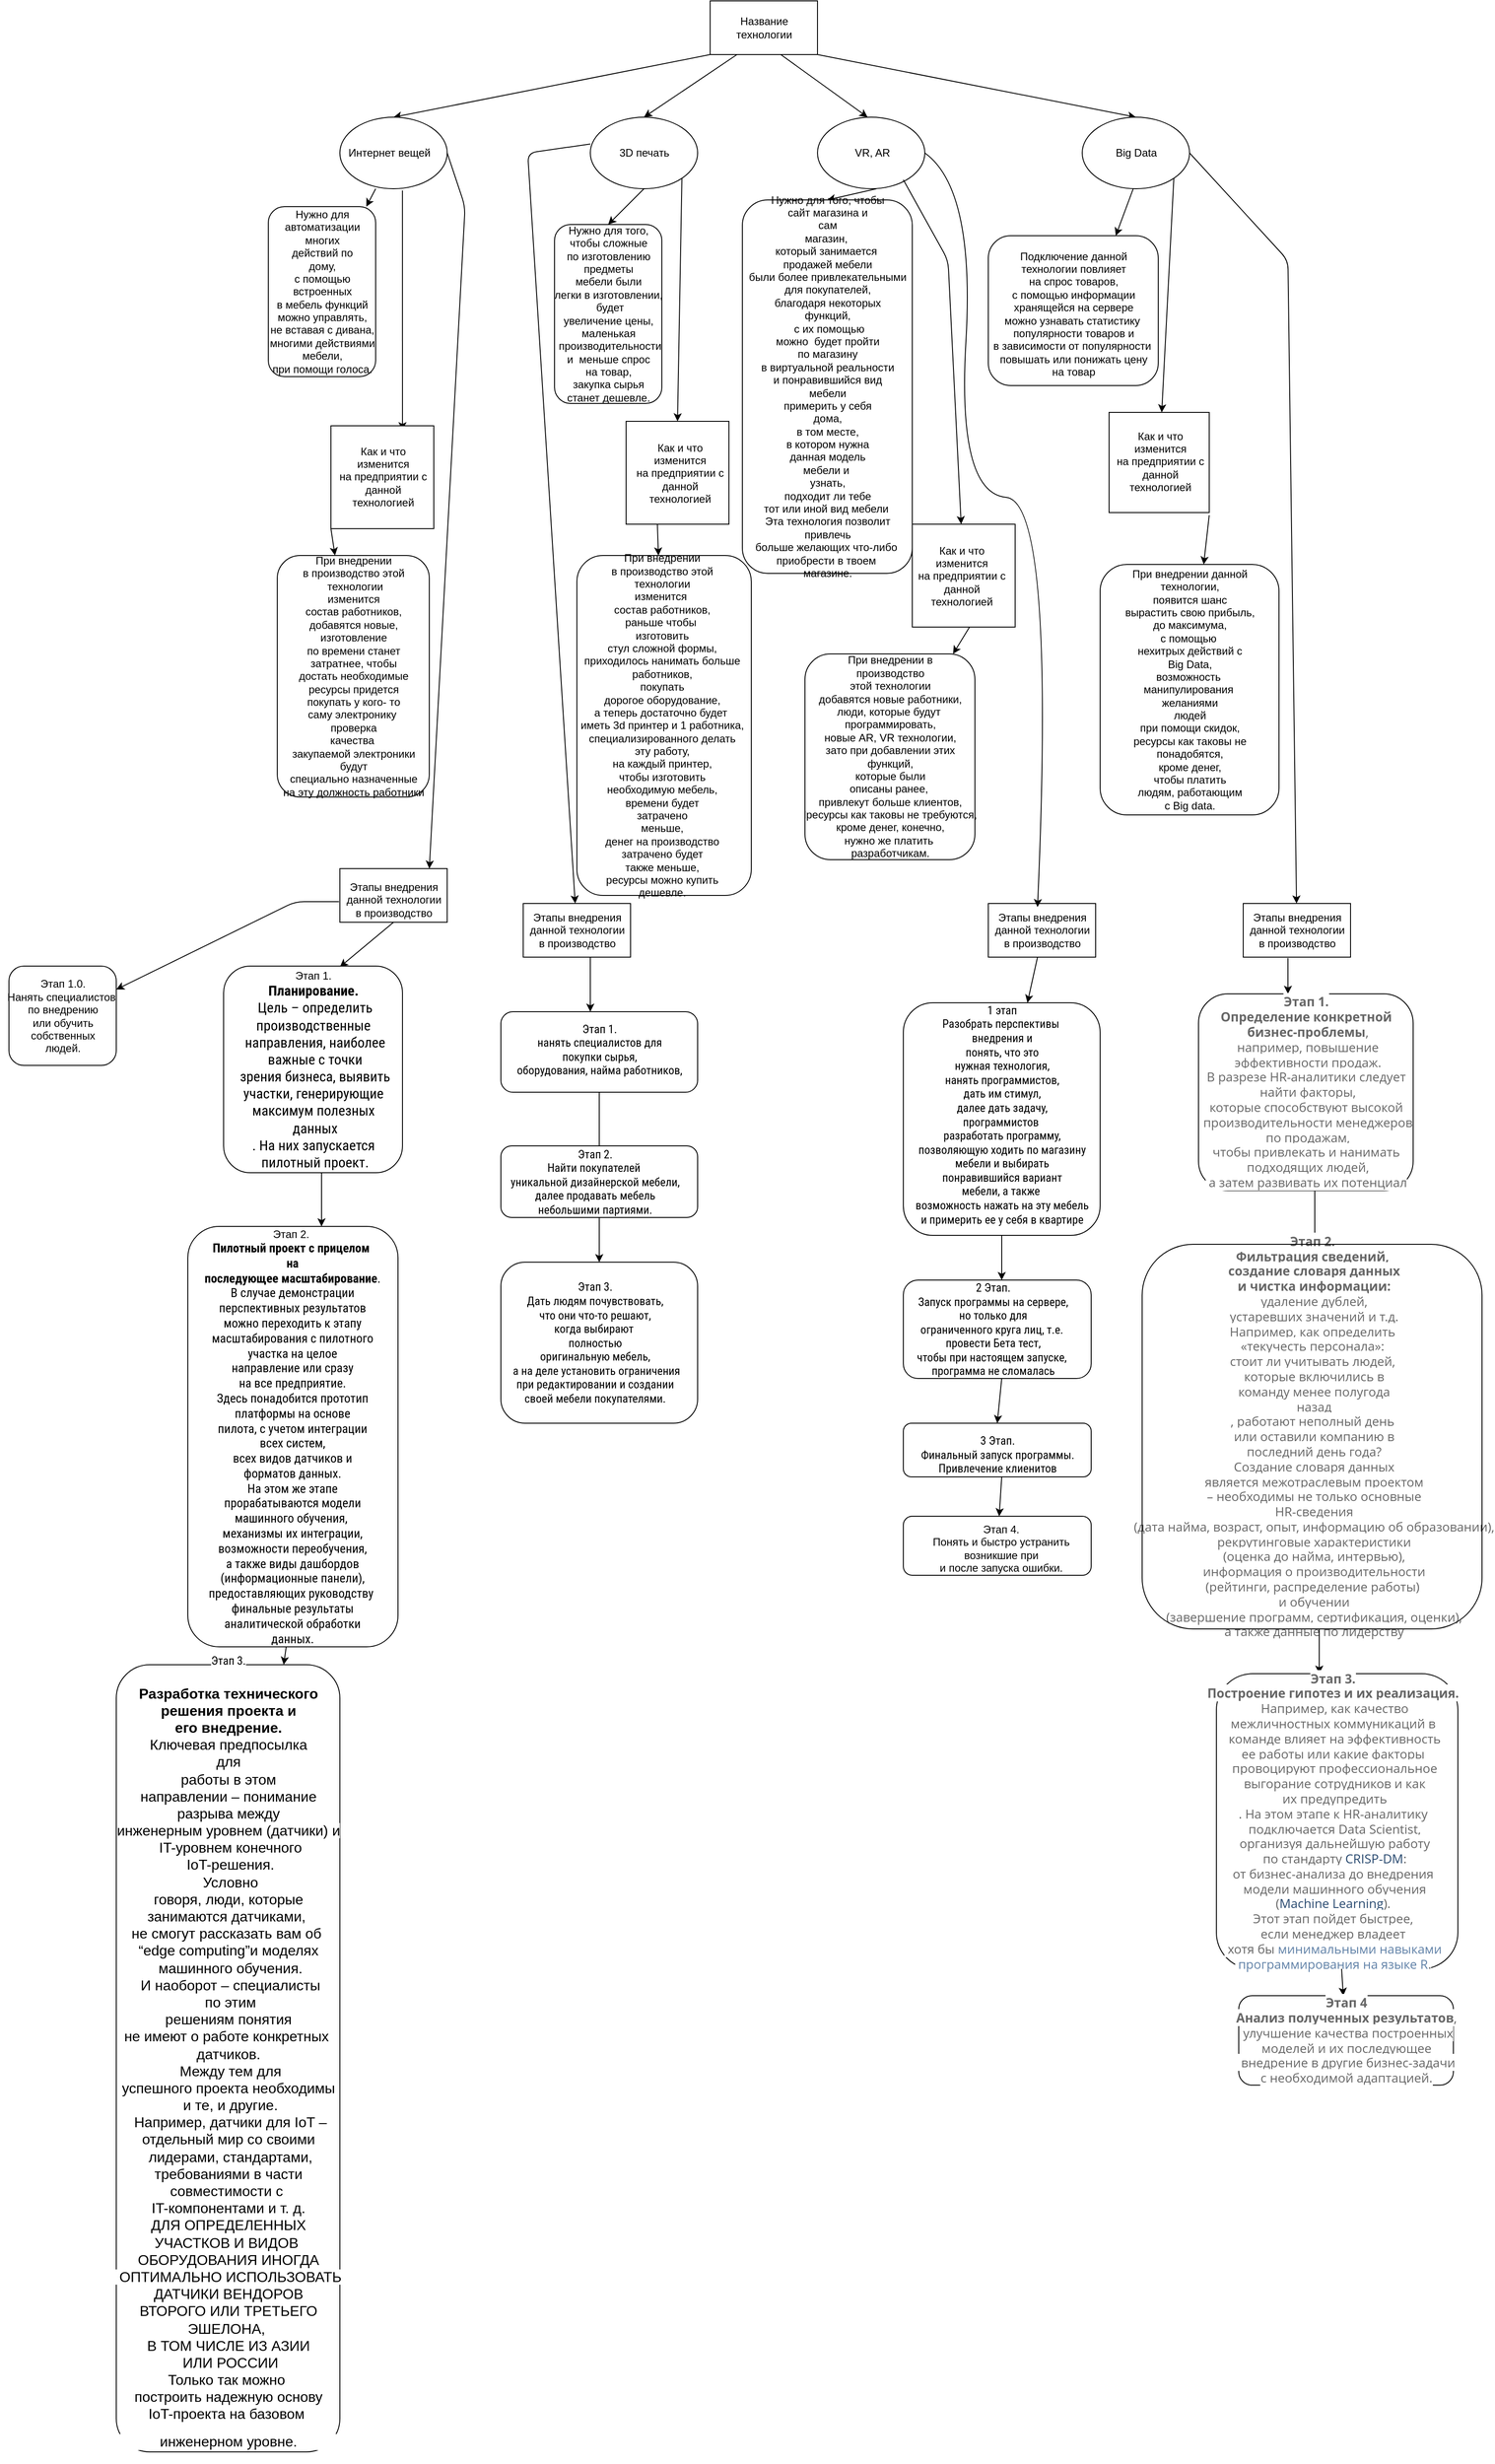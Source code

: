 <mxfile version="13.4.5" type="google" pages="2"><diagram id="c4Oq6E96sQuImfwVJe-h" name="Страница 1"><mxGraphModel dx="1929" dy="738" grid="1" gridSize="10" guides="1" tooltips="1" connect="1" arrows="1" fold="1" page="1" pageScale="1" pageWidth="827" pageHeight="1169" math="0" shadow="0"><root><mxCell id="0"/><mxCell id="1" parent="0"/><mxCell id="JCZ73-8XJE7HNBTn0Uay-18" value="" style="rounded=1;whiteSpace=wrap;html=1;" vertex="1" parent="1"><mxGeometry x="-310" y="1890" width="250" height="880" as="geometry"/></mxCell><mxCell id="PqHC7kbv_l5rll_-W6G8-2" value="" style="rounded=0;whiteSpace=wrap;html=1;" parent="1" vertex="1"><mxGeometry x="354" y="30" width="120" height="60" as="geometry"/></mxCell><mxCell id="PqHC7kbv_l5rll_-W6G8-3" value="" style="endArrow=classic;html=1;exitX=0.25;exitY=1;exitDx=0;exitDy=0;" parent="1" source="PqHC7kbv_l5rll_-W6G8-2" edge="1"><mxGeometry width="50" height="50" relative="1" as="geometry"><mxPoint x="440" y="350" as="sourcePoint"/><mxPoint x="280" y="160" as="targetPoint"/></mxGeometry></mxCell><mxCell id="PqHC7kbv_l5rll_-W6G8-4" value="Название&lt;br&gt;технологии" style="text;html=1;resizable=0;autosize=1;align=center;verticalAlign=middle;points=[];fillColor=none;strokeColor=none;rounded=0;" parent="1" vertex="1"><mxGeometry x="374" y="45" width="80" height="30" as="geometry"/></mxCell><mxCell id="PqHC7kbv_l5rll_-W6G8-5" value="" style="endArrow=classic;html=1;" parent="1" edge="1"><mxGeometry width="50" height="50" relative="1" as="geometry"><mxPoint x="354" y="90" as="sourcePoint"/><mxPoint y="160" as="targetPoint"/></mxGeometry></mxCell><mxCell id="PqHC7kbv_l5rll_-W6G8-7" value="" style="endArrow=classic;html=1;exitX=1;exitY=1;exitDx=0;exitDy=0;" parent="1" source="PqHC7kbv_l5rll_-W6G8-2" edge="1"><mxGeometry width="50" height="50" relative="1" as="geometry"><mxPoint x="570" y="120" as="sourcePoint"/><mxPoint x="830" y="160" as="targetPoint"/></mxGeometry></mxCell><mxCell id="PqHC7kbv_l5rll_-W6G8-8" value="" style="endArrow=classic;html=1;exitX=0.658;exitY=1;exitDx=0;exitDy=0;exitPerimeter=0;" parent="1" source="PqHC7kbv_l5rll_-W6G8-2" edge="1"><mxGeometry width="50" height="50" relative="1" as="geometry"><mxPoint x="480" y="120" as="sourcePoint"/><mxPoint x="530" y="160" as="targetPoint"/></mxGeometry></mxCell><mxCell id="PqHC7kbv_l5rll_-W6G8-9" value="" style="ellipse;whiteSpace=wrap;html=1;" parent="1" vertex="1"><mxGeometry x="-60" y="160" width="120" height="80" as="geometry"/></mxCell><mxCell id="PqHC7kbv_l5rll_-W6G8-10" value="" style="ellipse;whiteSpace=wrap;html=1;" parent="1" vertex="1"><mxGeometry x="220" y="160" width="120" height="80" as="geometry"/></mxCell><mxCell id="PqHC7kbv_l5rll_-W6G8-11" value="" style="ellipse;whiteSpace=wrap;html=1;" parent="1" vertex="1"><mxGeometry x="474" y="160" width="120" height="80" as="geometry"/></mxCell><mxCell id="PqHC7kbv_l5rll_-W6G8-12" value="" style="ellipse;whiteSpace=wrap;html=1;" parent="1" vertex="1"><mxGeometry x="770" y="160" width="120" height="80" as="geometry"/></mxCell><mxCell id="PqHC7kbv_l5rll_-W6G8-14" value="Интернет вещей" style="text;html=1;resizable=0;autosize=1;align=center;verticalAlign=middle;points=[];fillColor=none;strokeColor=none;rounded=0;" parent="1" vertex="1"><mxGeometry x="-60" y="190" width="110" height="20" as="geometry"/></mxCell><mxCell id="PqHC7kbv_l5rll_-W6G8-15" value="3D печать" style="text;html=1;resizable=0;autosize=1;align=center;verticalAlign=middle;points=[];fillColor=none;strokeColor=none;rounded=0;" parent="1" vertex="1"><mxGeometry x="245" y="190" width="70" height="20" as="geometry"/></mxCell><mxCell id="PqHC7kbv_l5rll_-W6G8-16" value="Big Data" style="text;html=1;resizable=0;autosize=1;align=center;verticalAlign=middle;points=[];fillColor=none;strokeColor=none;rounded=0;" parent="1" vertex="1"><mxGeometry x="800" y="190" width="60" height="20" as="geometry"/></mxCell><mxCell id="PqHC7kbv_l5rll_-W6G8-17" value="VR, AR" style="text;html=1;resizable=0;autosize=1;align=center;verticalAlign=middle;points=[];fillColor=none;strokeColor=none;rounded=0;" parent="1" vertex="1"><mxGeometry x="510" y="190" width="50" height="20" as="geometry"/></mxCell><mxCell id="PqHC7kbv_l5rll_-W6G8-18" value="" style="endArrow=classic;html=1;entryX=0.75;entryY=0;entryDx=0;entryDy=0;" parent="1" target="PqHC7kbv_l5rll_-W6G8-48" edge="1"><mxGeometry width="50" height="50" relative="1" as="geometry"><mxPoint x="827" y="240" as="sourcePoint"/><mxPoint x="827" y="290" as="targetPoint"/></mxGeometry></mxCell><mxCell id="PqHC7kbv_l5rll_-W6G8-19" value="" style="endArrow=classic;html=1;entryX=0.5;entryY=0;entryDx=0;entryDy=0;" parent="1" target="PqHC7kbv_l5rll_-W6G8-40" edge="1"><mxGeometry width="50" height="50" relative="1" as="geometry"><mxPoint x="540" y="240" as="sourcePoint"/><mxPoint x="540" y="300" as="targetPoint"/></mxGeometry></mxCell><mxCell id="PqHC7kbv_l5rll_-W6G8-20" value="" style="endArrow=classic;html=1;entryX=0.5;entryY=0;entryDx=0;entryDy=0;" parent="1" target="PqHC7kbv_l5rll_-W6G8-30" edge="1"><mxGeometry width="50" height="50" relative="1" as="geometry"><mxPoint x="280" y="240" as="sourcePoint"/><mxPoint x="280" y="300" as="targetPoint"/></mxGeometry></mxCell><mxCell id="PqHC7kbv_l5rll_-W6G8-21" value="" style="endArrow=classic;html=1;" parent="1" target="PqHC7kbv_l5rll_-W6G8-22" edge="1"><mxGeometry width="50" height="50" relative="1" as="geometry"><mxPoint x="-20" y="240" as="sourcePoint"/><mxPoint x="-70" y="290" as="targetPoint"/></mxGeometry></mxCell><mxCell id="PqHC7kbv_l5rll_-W6G8-22" value="" style="rounded=1;whiteSpace=wrap;html=1;" parent="1" vertex="1"><mxGeometry x="-140" y="260" width="120" height="190" as="geometry"/></mxCell><mxCell id="PqHC7kbv_l5rll_-W6G8-23" value="Нужно для&lt;br&gt;автоматизации&lt;br&gt;многих&lt;br&gt;действий по&lt;br&gt;дому,&lt;br&gt;с помощью&lt;br&gt;встроенных&lt;br&gt;в мебель функций&lt;br&gt;можно управлять,&lt;br&gt;не вставая с дивана,&lt;br&gt;многими действиями&lt;br&gt;мебели,&lt;br&gt;при помощи голоса." style="text;html=1;resizable=0;autosize=1;align=center;verticalAlign=middle;points=[];fillColor=none;strokeColor=none;rounded=0;" parent="1" vertex="1"><mxGeometry x="-145" y="260" width="130" height="190" as="geometry"/></mxCell><mxCell id="PqHC7kbv_l5rll_-W6G8-24" value="" style="endArrow=classic;html=1;exitX=0.583;exitY=1.025;exitDx=0;exitDy=0;exitPerimeter=0;" parent="1" source="PqHC7kbv_l5rll_-W6G8-9" edge="1"><mxGeometry width="50" height="50" relative="1" as="geometry"><mxPoint x="70" y="250" as="sourcePoint"/><mxPoint x="10" y="510" as="targetPoint"/></mxGeometry></mxCell><mxCell id="PqHC7kbv_l5rll_-W6G8-25" value="" style="whiteSpace=wrap;html=1;aspect=fixed;" parent="1" vertex="1"><mxGeometry x="-70" y="505" width="115" height="115" as="geometry"/></mxCell><mxCell id="PqHC7kbv_l5rll_-W6G8-26" value="Как и что&lt;br&gt;изменится&lt;br&gt;на предприятии с&lt;br&gt;данной&lt;br&gt;технологией" style="text;html=1;resizable=0;autosize=1;align=center;verticalAlign=middle;points=[];fillColor=none;strokeColor=none;rounded=0;" parent="1" vertex="1"><mxGeometry x="-67.5" y="522" width="110" height="80" as="geometry"/></mxCell><mxCell id="PqHC7kbv_l5rll_-W6G8-27" value="" style="endArrow=classic;html=1;" parent="1" target="PqHC7kbv_l5rll_-W6G8-28" edge="1"><mxGeometry width="50" height="50" relative="1" as="geometry"><mxPoint x="-70" y="620" as="sourcePoint"/><mxPoint x="-120" y="670" as="targetPoint"/></mxGeometry></mxCell><mxCell id="PqHC7kbv_l5rll_-W6G8-28" value="" style="rounded=1;whiteSpace=wrap;html=1;" parent="1" vertex="1"><mxGeometry x="-130" y="650" width="170" height="270" as="geometry"/></mxCell><mxCell id="PqHC7kbv_l5rll_-W6G8-29" value="При внедрении&lt;br&gt;в производство этой&lt;br&gt;&amp;nbsp;технологии&lt;br&gt;изменится&lt;br&gt;состав работников,&lt;br&gt;добавятся новые,&lt;br&gt;изготовление&lt;br&gt;&amp;nbsp;по времени станет&amp;nbsp;&lt;br&gt;затратнее, чтобы&lt;br&gt;достать необходимые&lt;br&gt;ресурсы придется&lt;br&gt;покупать у кого- то&lt;br&gt;саму электронику&amp;nbsp;&lt;br&gt;проверка&lt;br&gt;качества&amp;nbsp;&lt;br&gt;закупаемой электроники&lt;br&gt;будут&lt;br&gt;специально назначенные&lt;br&gt;на эту должность работники" style="text;html=1;resizable=0;autosize=1;align=center;verticalAlign=middle;points=[];fillColor=none;strokeColor=none;rounded=0;" parent="1" vertex="1"><mxGeometry x="-130" y="650" width="170" height="270" as="geometry"/></mxCell><mxCell id="PqHC7kbv_l5rll_-W6G8-30" value="" style="rounded=1;whiteSpace=wrap;html=1;" parent="1" vertex="1"><mxGeometry x="180" y="280" width="120" height="200" as="geometry"/></mxCell><mxCell id="PqHC7kbv_l5rll_-W6G8-33" value="Нужно для того,&lt;br&gt;чтобы сложные&lt;br&gt;по изготовлению&lt;br&gt;предметы&lt;br&gt;мебели были&lt;br&gt;легки в изготовлении,&lt;br&gt;&amp;nbsp;будет &lt;br&gt;увеличение цены,&lt;br&gt;маленькая&lt;br&gt;&amp;nbsp;производительности&lt;br&gt;и&amp;nbsp; меньше спрос&lt;br&gt;на товар,&lt;br&gt;закупка сырья&lt;br&gt;станет дешевле." style="text;html=1;resizable=0;autosize=1;align=center;verticalAlign=middle;points=[];fillColor=none;strokeColor=none;rounded=0;" parent="1" vertex="1"><mxGeometry x="170" y="280" width="140" height="200" as="geometry"/></mxCell><mxCell id="PqHC7kbv_l5rll_-W6G8-34" value="" style="endArrow=classic;html=1;exitX=1;exitY=1;exitDx=0;exitDy=0;entryX=0.5;entryY=0;entryDx=0;entryDy=0;" parent="1" source="PqHC7kbv_l5rll_-W6G8-10" target="PqHC7kbv_l5rll_-W6G8-35" edge="1"><mxGeometry width="50" height="50" relative="1" as="geometry"><mxPoint x="380" y="260" as="sourcePoint"/><mxPoint x="309" y="520" as="targetPoint"/></mxGeometry></mxCell><mxCell id="PqHC7kbv_l5rll_-W6G8-35" value="" style="whiteSpace=wrap;html=1;aspect=fixed;" parent="1" vertex="1"><mxGeometry x="260" y="500" width="115" height="115" as="geometry"/></mxCell><mxCell id="PqHC7kbv_l5rll_-W6G8-36" value="Как и что&lt;br&gt;изменится&lt;br&gt;на предприятии с&lt;br&gt;данной&lt;br&gt;технологией" style="text;html=1;resizable=0;autosize=1;align=center;verticalAlign=middle;points=[];fillColor=none;strokeColor=none;rounded=0;" parent="1" vertex="1"><mxGeometry x="265" y="517.5" width="110" height="80" as="geometry"/></mxCell><mxCell id="PqHC7kbv_l5rll_-W6G8-37" value="" style="endArrow=classic;html=1;" parent="1" target="PqHC7kbv_l5rll_-W6G8-38" edge="1"><mxGeometry width="50" height="50" relative="1" as="geometry"><mxPoint x="295" y="615" as="sourcePoint"/><mxPoint x="270" y="650" as="targetPoint"/></mxGeometry></mxCell><mxCell id="PqHC7kbv_l5rll_-W6G8-38" value="" style="rounded=1;whiteSpace=wrap;html=1;" parent="1" vertex="1"><mxGeometry x="205" y="650" width="195" height="380" as="geometry"/></mxCell><mxCell id="PqHC7kbv_l5rll_-W6G8-39" value="При внедрении&lt;br&gt;в производство этой&lt;br&gt;технологии&lt;br&gt;изменится&amp;nbsp;&lt;br&gt;состав работников,&lt;br&gt;раньше чтобы&amp;nbsp;&lt;br&gt;изготовить&lt;br&gt;стул сложной формы,&lt;br&gt;приходилось нанимать больше&lt;br&gt;работников,&lt;br&gt;покупать&lt;br&gt;дорогое оборудование,&lt;br&gt;а теперь достаточно будет&amp;nbsp;&lt;br&gt;иметь 3d принтер и 1 работника,&lt;br&gt;специализированного делать&lt;br&gt;эту работу,&lt;br&gt;на каждый принтер,&lt;br&gt;чтобы изготовить&lt;br&gt;необходимую мебель,&lt;br&gt;времени будет&lt;br&gt;затрачено&lt;br&gt;меньше,&lt;br&gt;денег на производство&lt;br&gt;затрачено будет&lt;br&gt;также меньше,&lt;br&gt;ресурсы можно купить&lt;br&gt;дешевле." style="text;html=1;resizable=0;autosize=1;align=center;verticalAlign=middle;points=[];fillColor=none;strokeColor=none;rounded=0;" parent="1" vertex="1"><mxGeometry x="200" y="650" width="200" height="380" as="geometry"/></mxCell><mxCell id="PqHC7kbv_l5rll_-W6G8-40" value="" style="rounded=1;whiteSpace=wrap;html=1;" parent="1" vertex="1"><mxGeometry x="390" y="252.5" width="190" height="417.5" as="geometry"/></mxCell><mxCell id="PqHC7kbv_l5rll_-W6G8-41" value="Нужно для того, чтобы&lt;br&gt;сайт магазина и&lt;br&gt;сам&lt;br&gt;магазин,&amp;nbsp;&lt;br&gt;который занимается&amp;nbsp;&lt;br&gt;продажей мебели&lt;br&gt;были более привлекательными&lt;br&gt;для покупателей,&lt;br&gt;благодаря некоторых&lt;br&gt;функций,&lt;br&gt;&amp;nbsp;c их помощью&lt;br&gt;&amp;nbsp;можно&amp;nbsp; будет пройти&amp;nbsp;&lt;br&gt;по магазину&lt;br&gt;в виртуальной реальности&lt;br&gt;и понравившийся вид&lt;br&gt;мебели&lt;br&gt;&amp;nbsp;примерить у себя&amp;nbsp;&lt;br&gt;дома,&lt;br&gt;в том месте,&lt;br&gt;в котором нужна&lt;br&gt;данная модель &lt;br&gt;мебели и&amp;nbsp;&lt;br&gt;узнать,&lt;br&gt;подходит ли тебе&lt;br&gt;тот или иной вид мебели&amp;nbsp;&lt;br&gt;Эта технология позволит&lt;br&gt;привлечь&lt;br&gt;больше желающих что-либо&amp;nbsp;&lt;br&gt;приобрести в твоем&amp;nbsp;&lt;br&gt;магазине." style="text;html=1;resizable=0;autosize=1;align=center;verticalAlign=middle;points=[];fillColor=none;strokeColor=none;rounded=0;" parent="1" vertex="1"><mxGeometry x="390" y="246.25" width="190" height="430" as="geometry"/></mxCell><mxCell id="PqHC7kbv_l5rll_-W6G8-42" value="" style="endArrow=classic;html=1;" parent="1" target="PqHC7kbv_l5rll_-W6G8-43" edge="1"><mxGeometry width="50" height="50" relative="1" as="geometry"><mxPoint x="570" y="230" as="sourcePoint"/><mxPoint x="620" y="630" as="targetPoint"/><Array as="points"><mxPoint x="620" y="320"/></Array></mxGeometry></mxCell><mxCell id="PqHC7kbv_l5rll_-W6G8-43" value="" style="whiteSpace=wrap;html=1;aspect=fixed;" parent="1" vertex="1"><mxGeometry x="580" y="615" width="115" height="115" as="geometry"/></mxCell><mxCell id="PqHC7kbv_l5rll_-W6G8-44" value="Как и что&lt;br&gt;изменится&lt;br&gt;на предприятии с&lt;br&gt;данной&lt;br&gt;технологией" style="text;html=1;resizable=0;autosize=1;align=center;verticalAlign=middle;points=[];fillColor=none;strokeColor=none;rounded=0;" parent="1" vertex="1"><mxGeometry x="580" y="632.5" width="110" height="80" as="geometry"/></mxCell><mxCell id="PqHC7kbv_l5rll_-W6G8-45" value="" style="endArrow=classic;html=1;" parent="1" target="PqHC7kbv_l5rll_-W6G8-46" edge="1"><mxGeometry width="50" height="50" relative="1" as="geometry"><mxPoint x="644" y="730" as="sourcePoint"/><mxPoint x="590" y="790" as="targetPoint"/></mxGeometry></mxCell><mxCell id="PqHC7kbv_l5rll_-W6G8-46" value="" style="rounded=1;whiteSpace=wrap;html=1;" parent="1" vertex="1"><mxGeometry x="460" y="760" width="190" height="230" as="geometry"/></mxCell><mxCell id="PqHC7kbv_l5rll_-W6G8-47" value="При внедрении в&lt;br&gt;производство&lt;br&gt;этой технологии&lt;br&gt;добавятся новые работники,&lt;br&gt;люди, которые будут&amp;nbsp;&lt;br&gt;программировать,&lt;br&gt;новые AR, VR технологии,&lt;br&gt;зато при добавлении этих&lt;br&gt;функций,&lt;br&gt;которые были&lt;br&gt;описаны ранее,&amp;nbsp;&lt;br&gt;привлекут больше клиентов,&lt;br&gt;lресурсы как таковы не требуются,&lt;br&gt;кроме денег, конечно,&lt;br&gt;нужно же платить&amp;nbsp;&lt;br&gt;разработчикам." style="text;html=1;resizable=0;autosize=1;align=center;verticalAlign=middle;points=[];fillColor=none;strokeColor=none;rounded=0;" parent="1" vertex="1"><mxGeometry x="450" y="760" width="210" height="230" as="geometry"/></mxCell><mxCell id="PqHC7kbv_l5rll_-W6G8-48" value="" style="rounded=1;whiteSpace=wrap;html=1;" parent="1" vertex="1"><mxGeometry x="665" y="292.5" width="190" height="167.5" as="geometry"/></mxCell><mxCell id="PqHC7kbv_l5rll_-W6G8-50" value="Подключение данной&lt;br&gt;технологии повлияет&lt;br&gt;на спрос товаров,&lt;br&gt;с помощью информации&lt;br&gt;хранящейся на сервере&lt;br&gt;можно узнавать статистику&amp;nbsp;&lt;br&gt;популярности товаров и&lt;br&gt;в зависимости от популярности&amp;nbsp;&lt;br&gt;повышать или понижать цену&lt;br&gt;на товар" style="text;html=1;resizable=0;autosize=1;align=center;verticalAlign=middle;points=[];fillColor=none;strokeColor=none;rounded=0;" parent="1" vertex="1"><mxGeometry x="660" y="305" width="200" height="150" as="geometry"/></mxCell><mxCell id="PqHC7kbv_l5rll_-W6G8-51" value="" style="endArrow=classic;html=1;exitX=1;exitY=1;exitDx=0;exitDy=0;" parent="1" source="PqHC7kbv_l5rll_-W6G8-12" target="PqHC7kbv_l5rll_-W6G8-52" edge="1"><mxGeometry width="50" height="50" relative="1" as="geometry"><mxPoint x="910" y="245" as="sourcePoint"/><mxPoint x="872" y="530" as="targetPoint"/></mxGeometry></mxCell><mxCell id="PqHC7kbv_l5rll_-W6G8-52" value="" style="whiteSpace=wrap;html=1;aspect=fixed;" parent="1" vertex="1"><mxGeometry x="800" y="490" width="112" height="112" as="geometry"/></mxCell><mxCell id="PqHC7kbv_l5rll_-W6G8-53" value="Как и что&lt;br&gt;изменится&lt;br&gt;на предприятии с&lt;br&gt;данной&lt;br&gt;технологией" style="text;html=1;resizable=0;autosize=1;align=center;verticalAlign=middle;points=[];fillColor=none;strokeColor=none;rounded=0;" parent="1" vertex="1"><mxGeometry x="802" y="505" width="110" height="80" as="geometry"/></mxCell><mxCell id="PqHC7kbv_l5rll_-W6G8-54" value="" style="endArrow=classic;html=1;" parent="1" target="PqHC7kbv_l5rll_-W6G8-55" edge="1"><mxGeometry width="50" height="50" relative="1" as="geometry"><mxPoint x="912" y="605" as="sourcePoint"/><mxPoint x="862" y="655" as="targetPoint"/></mxGeometry></mxCell><mxCell id="PqHC7kbv_l5rll_-W6G8-55" value="" style="rounded=1;whiteSpace=wrap;html=1;" parent="1" vertex="1"><mxGeometry x="790" y="660" width="200" height="280" as="geometry"/></mxCell><mxCell id="PqHC7kbv_l5rll_-W6G8-56" value="При внедрении данной&lt;br&gt;технологии,&lt;br&gt;появится шанс&lt;br&gt;вырастить свою прибыль,&lt;br&gt;до максимума,&lt;br&gt;с помощью&amp;nbsp;&lt;br&gt;нехитрых действий с&lt;br&gt;Big Data,&lt;br&gt;возможность&amp;nbsp;&lt;br&gt;манипулирования&amp;nbsp;&lt;br&gt;желаниями&lt;br&gt;людей&lt;br&gt;при помощи скидок,&lt;br&gt;ресурсы как таковы не&lt;br&gt;понадобятся,&lt;br&gt;кроме денег,&lt;br&gt;чтобы платить&lt;br&gt;людям, работающим&lt;br&gt;c Big data." style="text;html=1;resizable=0;autosize=1;align=center;verticalAlign=middle;points=[];fillColor=none;strokeColor=none;rounded=0;" parent="1" vertex="1"><mxGeometry x="810" y="665" width="160" height="270" as="geometry"/></mxCell><mxCell id="JCZ73-8XJE7HNBTn0Uay-1" value="" style="endArrow=classic;html=1;exitX=1;exitY=0.5;exitDx=0;exitDy=0;" edge="1" parent="1" source="PqHC7kbv_l5rll_-W6G8-9"><mxGeometry width="50" height="50" relative="1" as="geometry"><mxPoint x="110" y="255" as="sourcePoint"/><mxPoint x="40" y="1000" as="targetPoint"/><Array as="points"><mxPoint x="80" y="260"/></Array></mxGeometry></mxCell><mxCell id="JCZ73-8XJE7HNBTn0Uay-2" value="" style="endArrow=classic;html=1;" edge="1" parent="1" target="JCZ73-8XJE7HNBTn0Uay-3"><mxGeometry width="50" height="50" relative="1" as="geometry"><mxPoint x="220" y="190" as="sourcePoint"/><mxPoint x="200" y="1069" as="targetPoint"/><Array as="points"><mxPoint x="150" y="200"/></Array></mxGeometry></mxCell><mxCell id="JCZ73-8XJE7HNBTn0Uay-3" value="" style="rounded=0;whiteSpace=wrap;html=1;" vertex="1" parent="1"><mxGeometry x="145" y="1039" width="120" height="60" as="geometry"/></mxCell><mxCell id="JCZ73-8XJE7HNBTn0Uay-4" value="" style="rounded=0;whiteSpace=wrap;html=1;" vertex="1" parent="1"><mxGeometry x="-60" y="1000" width="120" height="60" as="geometry"/></mxCell><mxCell id="JCZ73-8XJE7HNBTn0Uay-5" value="Этапы внедрения&lt;br&gt;данной технологии&lt;br&gt;в производство" style="text;html=1;resizable=0;autosize=1;align=center;verticalAlign=middle;points=[];fillColor=none;strokeColor=none;rounded=0;" vertex="1" parent="1"><mxGeometry x="-60" y="1010" width="120" height="50" as="geometry"/></mxCell><mxCell id="JCZ73-8XJE7HNBTn0Uay-6" value="Этапы внедрения&lt;br&gt;данной технологии&lt;br&gt;в производство" style="text;html=1;resizable=0;autosize=1;align=center;verticalAlign=middle;points=[];fillColor=none;strokeColor=none;rounded=0;" vertex="1" parent="1"><mxGeometry x="145" y="1044" width="120" height="50" as="geometry"/></mxCell><mxCell id="JCZ73-8XJE7HNBTn0Uay-7" value="" style="endArrow=classic;html=1;" edge="1" parent="1"><mxGeometry width="50" height="50" relative="1" as="geometry"><mxPoint y="1060" as="sourcePoint"/><mxPoint x="-60" y="1110" as="targetPoint"/></mxGeometry></mxCell><mxCell id="JCZ73-8XJE7HNBTn0Uay-8" value="" style="endArrow=classic;html=1;" edge="1" parent="1"><mxGeometry width="50" height="50" relative="1" as="geometry"><mxPoint x="220" y="1099" as="sourcePoint"/><mxPoint x="220" y="1160" as="targetPoint"/></mxGeometry></mxCell><mxCell id="JCZ73-8XJE7HNBTn0Uay-9" value="" style="rounded=1;whiteSpace=wrap;html=1;" vertex="1" parent="1"><mxGeometry x="-190" y="1109" width="200" height="231" as="geometry"/></mxCell><mxCell id="JCZ73-8XJE7HNBTn0Uay-12" value="Этап 1.&lt;br&gt;&lt;strong style=&quot;box-sizing: border-box ; font-family: &amp;#34;roboto condensed&amp;#34; , &amp;#34;helvetica&amp;#34; , &amp;#34;arial&amp;#34; , serif ; font-size: 16px ; text-align: left ; background-color: rgb(255 , 255 , 255)&quot;&gt;Планирование.&lt;br&gt;&lt;/strong&gt;&lt;span style=&quot;font-family: &amp;#34;roboto condensed&amp;#34; , &amp;#34;helvetica&amp;#34; , &amp;#34;arial&amp;#34; , serif ; font-size: 16px ; text-align: left ; background-color: rgb(255 , 255 , 255)&quot;&gt;&amp;nbsp;Цель – определить &lt;br&gt;производственные&lt;br&gt;&amp;nbsp;направления, наиболее&lt;br&gt;&amp;nbsp;важные с точки&lt;br&gt;&amp;nbsp;зрения бизнеса, выявить&lt;br&gt;&amp;nbsp;участки, генерирующие&amp;nbsp;&lt;br&gt;максимум полезных&lt;br&gt;&amp;nbsp;данных&lt;br&gt;. На них запускается&lt;br&gt;&amp;nbsp;пилотный проект.&lt;/span&gt;&lt;span style=&quot;font-family: &amp;#34;roboto condensed&amp;#34; , &amp;#34;helvetica&amp;#34; , &amp;#34;arial&amp;#34; , serif ; font-size: 13px ; background-color: rgb(255 , 255 , 255)&quot;&gt;&lt;br&gt;&lt;/span&gt;" style="text;html=1;resizable=0;autosize=1;align=center;verticalAlign=middle;points=[];fillColor=none;strokeColor=none;rounded=0;" vertex="1" parent="1"><mxGeometry x="-195" y="1134.5" width="210" height="180" as="geometry"/></mxCell><mxCell id="JCZ73-8XJE7HNBTn0Uay-13" value="" style="endArrow=classic;html=1;" edge="1" parent="1"><mxGeometry width="50" height="50" relative="1" as="geometry"><mxPoint x="-80.5" y="1340" as="sourcePoint"/><mxPoint x="-80.5" y="1400" as="targetPoint"/></mxGeometry></mxCell><mxCell id="JCZ73-8XJE7HNBTn0Uay-14" value="" style="rounded=1;whiteSpace=wrap;html=1;" vertex="1" parent="1"><mxGeometry x="-230" y="1400" width="235" height="470" as="geometry"/></mxCell><mxCell id="JCZ73-8XJE7HNBTn0Uay-15" value="Этап 2.&lt;br&gt;&lt;strong style=&quot;box-sizing: border-box ; font-family: &amp;#34;roboto condensed&amp;#34; , &amp;#34;helvetica&amp;#34; , &amp;#34;arial&amp;#34; , serif ; font-size: 14px ; text-align: left ; background-color: rgb(255 , 255 , 255)&quot;&gt;Пилотный проект с прицелом&lt;br&gt;&amp;nbsp;на&lt;br&gt;&amp;nbsp;последующее масштабирование&lt;/strong&gt;&lt;span style=&quot;font-family: &amp;#34;roboto condensed&amp;#34; , &amp;#34;helvetica&amp;#34; , &amp;#34;arial&amp;#34; , serif ; font-size: 14px ; text-align: left ; background-color: rgb(255 , 255 , 255)&quot;&gt;.&lt;br&gt;&amp;nbsp;В случае демонстрации&lt;br&gt;&amp;nbsp;перспективных результатов&lt;br&gt;&amp;nbsp;можно переходить к этапу&lt;br&gt;&amp;nbsp;масштабирования с пилотного&lt;br&gt;&amp;nbsp;участка на целое&lt;br&gt;&amp;nbsp;направление или сразу&lt;br&gt;&amp;nbsp;на все предприятие.&lt;br&gt;&amp;nbsp;Здесь понадобится прототип&lt;br&gt;&amp;nbsp;платформы на основе&lt;br&gt;&amp;nbsp;пилота, c учетом интеграции&lt;br&gt;&amp;nbsp;всех систем,&lt;br&gt;&amp;nbsp;всех видов датчиков и&lt;br&gt;&amp;nbsp;форматов данных.&lt;br&gt;&amp;nbsp;На этом же этапе&lt;br&gt;&amp;nbsp;прорабатываются модели &lt;br&gt;машинного обучения,&lt;br&gt;&amp;nbsp;механизмы их интеграции,&lt;br&gt;&amp;nbsp;возможности переобучения,&lt;br&gt;&amp;nbsp;а также виды дашбордов&lt;br&gt;&amp;nbsp;(информационные панели), &lt;br&gt;предоставляющих руководству&lt;br&gt;&amp;nbsp;финальные результаты&lt;br&gt;&amp;nbsp;аналитической обработки&lt;br&gt;&amp;nbsp;данных.&lt;/span&gt;" style="text;html=1;resizable=0;autosize=1;align=center;verticalAlign=middle;points=[];fillColor=none;strokeColor=none;rounded=0;" vertex="1" parent="1"><mxGeometry x="-240" y="1425" width="250" height="420" as="geometry"/></mxCell><mxCell id="JCZ73-8XJE7HNBTn0Uay-16" value="&lt;span style=&quot;font-family: &amp;#34;roboto condensed&amp;#34; , &amp;#34;helvetica&amp;#34; , &amp;#34;arial&amp;#34; , serif ; font-size: 13px ; background-color: rgb(255 , 255 , 255)&quot;&gt;Этап 3.&lt;br&gt;&lt;/span&gt;&lt;b&gt;&lt;span style=&quot;font-size: 12.0pt&quot;&gt;&lt;br&gt;Разработка технического&lt;br&gt;&lt;/span&gt;&lt;/b&gt;&lt;b&gt;&lt;span style=&quot;font-size: 12.0pt&quot;&gt;решения проекта и&lt;br&gt;&lt;/span&gt;&lt;/b&gt;&lt;b&gt;&lt;span style=&quot;font-size: 12.0pt&quot;&gt;его внедрение.&lt;br&gt;&lt;/span&gt;&lt;/b&gt;&lt;span style=&quot;font-size: 12pt ; background-color: white&quot;&gt;Ключевая предпосылка&lt;br&gt;&lt;/span&gt;&lt;span style=&quot;font-size: 12pt ; background-color: white&quot;&gt;&amp;nbsp;для&amp;nbsp;&lt;br&gt;&lt;/span&gt;&lt;span style=&quot;font-size: 12pt ; background-color: white&quot;&gt;работы в этом&lt;br&gt;&lt;/span&gt;&lt;span style=&quot;font-size: 12pt ; background-color: white&quot;&gt;направлении – понимание&lt;br&gt;&lt;/span&gt;&lt;span style=&quot;font-size: 12pt ; background-color: white&quot;&gt;разрыва между&lt;br&gt;&lt;/span&gt;&lt;span style=&quot;font-size: 12pt ; background-color: white&quot;&gt;инженерным уровнем (датчики) и&lt;br&gt;&lt;/span&gt;&lt;span style=&quot;font-size: 12pt ; background-color: white&quot;&gt;&amp;nbsp;IT-уровнем конечного&lt;br&gt;&lt;/span&gt;&lt;span style=&quot;font-size: 12pt ; background-color: white&quot;&gt;&amp;nbsp;IoT-решения.&lt;br&gt;&lt;/span&gt;&lt;span style=&quot;font-size: 12pt ; background-color: white&quot;&gt;&amp;nbsp;Условно&lt;br&gt;&lt;/span&gt;&lt;span style=&quot;font-size: 12pt ; background-color: white&quot;&gt;говоря, люди, которые&lt;br&gt;&lt;/span&gt;&lt;span style=&quot;font-size: 12pt ; background-color: white&quot;&gt;занимаются датчиками,&amp;nbsp;&lt;br&gt;&lt;/span&gt;&lt;span style=&quot;font-size: 12pt ; background-color: white&quot;&gt;не смогут рассказать вам об&amp;nbsp;&lt;br&gt;&lt;/span&gt;&lt;span style=&quot;font-size: 12pt ; background-color: white&quot;&gt;“edge computing”и моделях&lt;br&gt;&lt;/span&gt;&lt;span style=&quot;font-size: 12pt ; background-color: white&quot;&gt;&amp;nbsp;машинного обучения.&lt;br&gt;&lt;/span&gt;&lt;span style=&quot;font-size: 12pt ; background-color: white&quot;&gt;&amp;nbsp;И наоборот – специалисты&lt;br&gt;&lt;/span&gt;&lt;span style=&quot;font-size: 12pt ; background-color: white&quot;&gt;&amp;nbsp;по этим&lt;br&gt;&lt;/span&gt;&lt;span style=&quot;font-size: 12pt ; background-color: white&quot;&gt;решениям понятия&lt;br&gt;&lt;/span&gt;&lt;span style=&quot;font-size: 12pt ; background-color: white&quot;&gt;не имеют о работе конкретных&amp;nbsp;&lt;br&gt;&lt;/span&gt;&lt;span style=&quot;font-size: 12pt ; background-color: white&quot;&gt;датчиков.&lt;br&gt;&lt;/span&gt;&lt;span style=&quot;font-size: 12pt&quot;&gt;&amp;nbsp;Между тем&amp;nbsp;&lt;/span&gt;&lt;span style=&quot;background-color: white&quot;&gt;&lt;font style=&quot;font-size: 16px&quot;&gt;для&lt;br&gt;&lt;/font&gt;&lt;/span&gt;&lt;span style=&quot;font-size: 12pt ; background-color: white&quot;&gt;успешного проекта необходимы&lt;br&gt;&lt;/span&gt;&lt;span style=&quot;font-size: 12pt ; background-color: white&quot;&gt;&amp;nbsp;и те, и другие.&lt;br&gt;&lt;/span&gt;&lt;span style=&quot;font-size: 12pt ; background-color: white&quot;&gt;&amp;nbsp;Например, датчики для IoT –&lt;br&gt;&lt;/span&gt;&lt;span style=&quot;font-size: 12pt ; background-color: white&quot;&gt;отдельный мир со своими&lt;br&gt;&lt;/span&gt;&lt;span style=&quot;font-size: 12pt ; background-color: white&quot;&gt;&amp;nbsp;лидерами, стандартами,&lt;br&gt;&lt;/span&gt;&lt;span style=&quot;font-size: 12pt ; background-color: white&quot;&gt;&amp;nbsp;требованиями в части&amp;nbsp;&lt;br&gt;&lt;/span&gt;&lt;span style=&quot;font-size: 12pt ; background-color: white&quot;&gt;совместимости с&amp;nbsp;&lt;br&gt;&lt;/span&gt;&lt;span style=&quot;font-size: 12pt ; background-color: white&quot;&gt;IT-компонентами и т. д.&lt;/span&gt;&lt;span style=&quot;font-size: 12pt ; background-color: white&quot;&gt;&lt;br&gt;&lt;/span&gt;&lt;span style=&quot;font-size: 12pt ; text-transform: uppercase ; background-color: white&quot;&gt;ДЛЯ ОПРЕДЕЛЕННЫХ&lt;br&gt;&lt;/span&gt;&lt;span style=&quot;font-size: 12pt ; text-transform: uppercase ; background-color: white&quot;&gt;УЧАСТКОВ И ВИДОВ&amp;nbsp;&lt;br&gt;&lt;/span&gt;&lt;span style=&quot;font-size: 12pt ; text-transform: uppercase ; background-color: white&quot;&gt;ОБОРУДОВАНИЯ ИНОГДА&lt;br&gt;&lt;/span&gt;&lt;span style=&quot;font-size: 12pt ; text-transform: uppercase ; background-color: white&quot;&gt;&amp;nbsp;ОПТИМАЛЬНО ИСПОЛЬЗОВАТЬ&lt;br&gt;&lt;/span&gt;&lt;span style=&quot;font-size: 12pt ; text-transform: uppercase ; background-color: white&quot;&gt;ДАТЧИКИ ВЕНДОРОВ&lt;br&gt;&lt;/span&gt;&lt;span style=&quot;font-size: 12pt ; text-transform: uppercase ; background-color: white&quot;&gt;ВТОРОГО ИЛИ ТРЕТЬЕГО&lt;br&gt;&lt;/span&gt;&lt;span style=&quot;font-size: 12pt ; text-transform: uppercase ; background-color: white&quot;&gt;ЭШЕЛОНА,&amp;nbsp;&lt;br&gt;&lt;/span&gt;&lt;span style=&quot;font-size: 12pt ; text-transform: uppercase ; background-color: white&quot;&gt;В ТОМ ЧИСЛЕ ИЗ АЗИИ&lt;br&gt;&lt;/span&gt;&lt;span style=&quot;font-size: 12pt ; text-transform: uppercase ; background-color: white&quot;&gt;&amp;nbsp;ИЛИ РОССИИ&lt;br&gt;&lt;/span&gt;&lt;span style=&quot;font-size: 12pt ; background-color: white&quot;&gt;Только так можно&amp;nbsp;&lt;br&gt;&lt;/span&gt;&lt;span style=&quot;font-size: 12pt ; background-color: white&quot;&gt;построить надежную основу&lt;br&gt;&lt;/span&gt;&lt;span style=&quot;font-size: 12pt ; background-color: white&quot;&gt;IoT-проекта на базовом&amp;nbsp;&lt;/span&gt;&lt;span style=&quot;font-size: 12pt ; background-color: white&quot;&gt;&lt;br&gt;&lt;/span&gt;&lt;p class=&quot;MsoNormal&quot; style=&quot;margin-bottom: 0cm ; margin-bottom: 0.0pt ; line-height: normal ; background: white&quot;&gt;&lt;span style=&quot;font-size: 12pt&quot;&gt;инженерном уровне.&lt;span style=&quot;text-transform: uppercase&quot;&gt;&lt;/span&gt;&lt;/span&gt;&lt;/p&gt;&lt;span style=&quot;font-family: &amp;#34;roboto condensed&amp;#34; , &amp;#34;helvetica&amp;#34; , &amp;#34;arial&amp;#34; , serif ; font-size: 13px ; background-color: rgb(255 , 255 , 255)&quot;&gt;&lt;br&gt;&lt;/span&gt;" style="text;html=1;resizable=0;autosize=1;align=center;verticalAlign=middle;points=[];fillColor=none;strokeColor=none;rounded=0;" vertex="1" parent="1"><mxGeometry x="-320" y="1970" width="270" height="720" as="geometry"/></mxCell><mxCell id="JCZ73-8XJE7HNBTn0Uay-17" value="" style="endArrow=classic;html=1;" edge="1" parent="1" target="JCZ73-8XJE7HNBTn0Uay-18"><mxGeometry width="50" height="50" relative="1" as="geometry"><mxPoint x="-120" y="1870" as="sourcePoint"/><mxPoint x="-120" y="1920" as="targetPoint"/></mxGeometry></mxCell><mxCell id="JCZ73-8XJE7HNBTn0Uay-20" value="" style="endArrow=classic;html=1;exitX=-0.008;exitY=0.54;exitDx=0;exitDy=0;exitPerimeter=0;" edge="1" parent="1" source="JCZ73-8XJE7HNBTn0Uay-5" target="JCZ73-8XJE7HNBTn0Uay-21"><mxGeometry width="50" height="50" relative="1" as="geometry"><mxPoint x="-80" y="1030" as="sourcePoint"/><mxPoint x="-310" y="1100" as="targetPoint"/><Array as="points"><mxPoint x="-110" y="1037"/></Array></mxGeometry></mxCell><mxCell id="JCZ73-8XJE7HNBTn0Uay-21" value="" style="rounded=1;whiteSpace=wrap;html=1;" vertex="1" parent="1"><mxGeometry x="-430" y="1109" width="120" height="111" as="geometry"/></mxCell><mxCell id="JCZ73-8XJE7HNBTn0Uay-22" value="Этап 1.0.&lt;br&gt;Нанять специалистов&amp;nbsp;&lt;br&gt;по внедрению&lt;br&gt;или обучить&lt;br&gt;собственных&lt;br&gt;людей." style="text;html=1;resizable=0;autosize=1;align=center;verticalAlign=middle;points=[];fillColor=none;strokeColor=none;rounded=0;" vertex="1" parent="1"><mxGeometry x="-440" y="1119.5" width="140" height="90" as="geometry"/></mxCell><mxCell id="JCZ73-8XJE7HNBTn0Uay-23" value="" style="rounded=1;whiteSpace=wrap;html=1;" vertex="1" parent="1"><mxGeometry x="120" y="1160" width="220" height="90" as="geometry"/></mxCell><mxCell id="JCZ73-8XJE7HNBTn0Uay-24" value="&lt;span style=&quot;font-family: &amp;#34;roboto condensed&amp;#34; , &amp;#34;helvetica&amp;#34; , &amp;#34;arial&amp;#34; , serif ; font-size: 13px ; background-color: rgb(255 , 255 , 255)&quot;&gt;Этап 1.&lt;br&gt;нанять специалистов для&lt;br&gt;покупки сырья,&lt;br&gt;оборудования, найма работников,&lt;br&gt;&lt;br&gt;&lt;/span&gt;" style="text;html=1;resizable=0;autosize=1;align=center;verticalAlign=middle;points=[];fillColor=none;strokeColor=none;rounded=0;" vertex="1" parent="1"><mxGeometry x="120" y="1170" width="220" height="80" as="geometry"/></mxCell><mxCell id="JCZ73-8XJE7HNBTn0Uay-25" value="" style="endArrow=classic;html=1;" edge="1" parent="1"><mxGeometry width="50" height="50" relative="1" as="geometry"><mxPoint x="230" y="1250" as="sourcePoint"/><mxPoint x="230" y="1320" as="targetPoint"/></mxGeometry></mxCell><mxCell id="JCZ73-8XJE7HNBTn0Uay-26" value="" style="rounded=1;whiteSpace=wrap;html=1;" vertex="1" parent="1"><mxGeometry x="120" y="1310" width="220" height="80" as="geometry"/></mxCell><mxCell id="JCZ73-8XJE7HNBTn0Uay-27" value="&lt;span style=&quot;font-family: &amp;#34;roboto condensed&amp;#34; , &amp;#34;helvetica&amp;#34; , &amp;#34;arial&amp;#34; , serif ; font-size: 13px ; background-color: rgb(255 , 255 , 255)&quot;&gt;Этап 2.&lt;br&gt;Найти покупателей&amp;nbsp;&lt;br&gt;уникальной дизайнерской мебели,&lt;br&gt;далее продавать мебель&lt;br&gt;небольшими партиями.&lt;br&gt;&lt;/span&gt;" style="text;html=1;resizable=0;autosize=1;align=center;verticalAlign=middle;points=[];fillColor=none;strokeColor=none;rounded=0;" vertex="1" parent="1"><mxGeometry x="110" y="1310" width="230" height="80" as="geometry"/></mxCell><mxCell id="JCZ73-8XJE7HNBTn0Uay-28" value="" style="endArrow=classic;html=1;" edge="1" parent="1" target="JCZ73-8XJE7HNBTn0Uay-29"><mxGeometry width="50" height="50" relative="1" as="geometry"><mxPoint x="230" y="1390" as="sourcePoint"/><mxPoint x="230" y="1450" as="targetPoint"/></mxGeometry></mxCell><mxCell id="JCZ73-8XJE7HNBTn0Uay-29" value="" style="rounded=1;whiteSpace=wrap;html=1;" vertex="1" parent="1"><mxGeometry x="120" y="1440" width="220" height="180" as="geometry"/></mxCell><mxCell id="JCZ73-8XJE7HNBTn0Uay-30" value="&lt;span style=&quot;font-family: &amp;#34;roboto condensed&amp;#34; , &amp;#34;helvetica&amp;#34; , &amp;#34;arial&amp;#34; , serif ; font-size: 13px ; background-color: rgb(255 , 255 , 255)&quot;&gt;Этап 3.&lt;br&gt;Дать людям почувствовать,&lt;br&gt;что они что-то решают,&lt;br&gt;когда выбирают&amp;nbsp;&lt;br&gt;полностью&lt;br&gt;оригинальную мебель,&lt;br&gt;&amp;nbsp;а на деле установить ограничения&lt;br&gt;при редактировании и создании&lt;br&gt;своей мебели покупателями.&lt;br&gt;&lt;/span&gt;" style="text;html=1;resizable=0;autosize=1;align=center;verticalAlign=middle;points=[];fillColor=none;strokeColor=none;rounded=0;" vertex="1" parent="1"><mxGeometry x="110" y="1465" width="230" height="130" as="geometry"/></mxCell><mxCell id="JCZ73-8XJE7HNBTn0Uay-34" value="" style="curved=1;endArrow=classic;html=1;" edge="1" parent="1"><mxGeometry width="50" height="50" relative="1" as="geometry"><mxPoint x="594" y="200" as="sourcePoint"/><mxPoint x="720" y="1043" as="targetPoint"/><Array as="points"><mxPoint x="650" y="240"/><mxPoint x="630" y="580"/><mxPoint x="740" y="590"/></Array></mxGeometry></mxCell><mxCell id="JCZ73-8XJE7HNBTn0Uay-35" value="" style="rounded=0;whiteSpace=wrap;html=1;fillColor=none;gradientColor=none;" vertex="1" parent="1"><mxGeometry x="665" y="1039" width="120" height="60" as="geometry"/></mxCell><mxCell id="JCZ73-8XJE7HNBTn0Uay-36" value="Этапы внедрения&lt;br&gt;данной технологии&lt;br&gt;в производство" style="text;html=1;resizable=0;autosize=1;align=center;verticalAlign=middle;points=[];fillColor=none;strokeColor=none;rounded=0;" vertex="1" parent="1"><mxGeometry x="665" y="1044" width="120" height="50" as="geometry"/></mxCell><mxCell id="JCZ73-8XJE7HNBTn0Uay-37" value="" style="endArrow=classic;html=1;" edge="1" parent="1" target="JCZ73-8XJE7HNBTn0Uay-38"><mxGeometry width="50" height="50" relative="1" as="geometry"><mxPoint x="720" y="1099" as="sourcePoint"/><mxPoint x="720" y="1160" as="targetPoint"/></mxGeometry></mxCell><mxCell id="JCZ73-8XJE7HNBTn0Uay-38" value="" style="rounded=1;whiteSpace=wrap;html=1;" vertex="1" parent="1"><mxGeometry x="570" y="1150" width="220" height="260" as="geometry"/></mxCell><mxCell id="JCZ73-8XJE7HNBTn0Uay-39" value="&lt;span style=&quot;font-family: &amp;#34;roboto condensed&amp;#34; , &amp;#34;helvetica&amp;#34; , &amp;#34;arial&amp;#34; , serif ; font-size: 13px ; background-color: rgb(255 , 255 , 255)&quot;&gt;1 этап&lt;br&gt;Разобрать перспективы&amp;nbsp;&lt;br&gt;внедрения и&lt;br&gt;понять, что это&lt;br&gt;нужная технология,&lt;br&gt;нанять программистов,&lt;br&gt;дать им стимул,&lt;br&gt;далее дать задачу,&lt;br&gt;программистов&amp;nbsp;&lt;br&gt;разработать программу,&lt;br&gt;позволяющую ходить по магазину&lt;br&gt;мебели и выбирать&lt;br&gt;понравившийся вариант&lt;br&gt;мебели, а также&amp;nbsp;&lt;br&gt;возможность нажать на эту мебель&lt;br&gt;и примерить ее у себя в квартире&lt;br&gt;&lt;/span&gt;" style="text;html=1;resizable=0;autosize=1;align=center;verticalAlign=middle;points=[];fillColor=none;strokeColor=none;rounded=0;" vertex="1" parent="1"><mxGeometry x="565" y="1160" width="230" height="230" as="geometry"/></mxCell><mxCell id="JCZ73-8XJE7HNBTn0Uay-40" value="" style="endArrow=classic;html=1;" edge="1" parent="1"><mxGeometry width="50" height="50" relative="1" as="geometry"><mxPoint x="680" y="1410" as="sourcePoint"/><mxPoint x="680" y="1460" as="targetPoint"/></mxGeometry></mxCell><mxCell id="JCZ73-8XJE7HNBTn0Uay-41" value="" style="rounded=1;whiteSpace=wrap;html=1;fillColor=none;gradientColor=none;" vertex="1" parent="1"><mxGeometry x="570" y="1460" width="210" height="110" as="geometry"/></mxCell><mxCell id="JCZ73-8XJE7HNBTn0Uay-42" value="&lt;span style=&quot;font-family: &amp;#34;roboto condensed&amp;#34; , &amp;#34;helvetica&amp;#34; , &amp;#34;arial&amp;#34; , serif ; font-size: 13px ; background-color: rgb(255 , 255 , 255)&quot;&gt;2 Этап.&lt;br&gt;Запуск программы на сервере,&lt;br&gt;но только для&lt;br&gt;ограниченного круга лиц, т.е.&amp;nbsp;&lt;br&gt;провести Бета тест,&lt;br&gt;чтобы при настоящем запуске,&amp;nbsp;&lt;br&gt;программа не сломалась&lt;br&gt;&lt;/span&gt;" style="text;html=1;resizable=0;autosize=1;align=center;verticalAlign=middle;points=[];fillColor=none;strokeColor=none;rounded=0;" vertex="1" parent="1"><mxGeometry x="565" y="1465" width="210" height="100" as="geometry"/></mxCell><mxCell id="JCZ73-8XJE7HNBTn0Uay-43" value="" style="rounded=1;whiteSpace=wrap;html=1;fillColor=none;gradientColor=none;" vertex="1" parent="1"><mxGeometry x="570" y="1620" width="210" height="60" as="geometry"/></mxCell><mxCell id="JCZ73-8XJE7HNBTn0Uay-44" value="&lt;span style=&quot;font-family: &amp;#34;roboto condensed&amp;#34; , &amp;#34;helvetica&amp;#34; , &amp;#34;arial&amp;#34; , serif ; font-size: 13px ; background-color: rgb(255 , 255 , 255)&quot;&gt;3 Этап.&lt;br&gt;Финальный запуск программы.&lt;br&gt;Привлечение клиенитов&lt;br&gt;&lt;/span&gt;" style="text;html=1;resizable=0;autosize=1;align=center;verticalAlign=middle;points=[];fillColor=none;strokeColor=none;rounded=0;" vertex="1" parent="1"><mxGeometry x="575" y="1630" width="200" height="50" as="geometry"/></mxCell><mxCell id="JCZ73-8XJE7HNBTn0Uay-45" value="" style="endArrow=classic;html=1;entryX=0.5;entryY=0;entryDx=0;entryDy=0;" edge="1" parent="1" target="JCZ73-8XJE7HNBTn0Uay-43"><mxGeometry width="50" height="50" relative="1" as="geometry"><mxPoint x="680" y="1570" as="sourcePoint"/><mxPoint x="630" y="1620" as="targetPoint"/></mxGeometry></mxCell><mxCell id="JCZ73-8XJE7HNBTn0Uay-46" value="" style="endArrow=classic;html=1;exitX=1;exitY=0.5;exitDx=0;exitDy=0;" edge="1" parent="1" source="PqHC7kbv_l5rll_-W6G8-12" target="JCZ73-8XJE7HNBTn0Uay-47"><mxGeometry width="50" height="50" relative="1" as="geometry"><mxPoint x="1050" y="410" as="sourcePoint"/><mxPoint x="1010" y="1071" as="targetPoint"/><Array as="points"><mxPoint x="1000" y="320"/></Array></mxGeometry></mxCell><mxCell id="JCZ73-8XJE7HNBTn0Uay-47" value="" style="rounded=0;whiteSpace=wrap;html=1;" vertex="1" parent="1"><mxGeometry x="950" y="1039" width="120" height="60" as="geometry"/></mxCell><mxCell id="JCZ73-8XJE7HNBTn0Uay-48" value="Этапы внедрения&lt;br&gt;данной технологии&lt;br&gt;в производство" style="text;html=1;resizable=0;autosize=1;align=center;verticalAlign=middle;points=[];fillColor=none;strokeColor=none;rounded=0;" vertex="1" parent="1"><mxGeometry x="950" y="1044" width="120" height="50" as="geometry"/></mxCell><mxCell id="JCZ73-8XJE7HNBTn0Uay-49" value="" style="endArrow=classic;html=1;" edge="1" parent="1"><mxGeometry width="50" height="50" relative="1" as="geometry"><mxPoint x="1000" y="1100" as="sourcePoint"/><mxPoint x="1000" y="1140" as="targetPoint"/></mxGeometry></mxCell><mxCell id="JCZ73-8XJE7HNBTn0Uay-50" value="" style="rounded=1;whiteSpace=wrap;html=1;fillColor=none;gradientColor=none;" vertex="1" parent="1"><mxGeometry x="900" y="1140" width="240" height="220" as="geometry"/></mxCell><mxCell id="JCZ73-8XJE7HNBTn0Uay-51" value="&lt;strong style=&quot;box-sizing: inherit ; color: rgb(102 , 102 , 102) ; font-family: &amp;#34;open sans&amp;#34; , sans-serif ; font-size: 14px ; text-align: justify ; background-color: rgb(255 , 255 , 255)&quot;&gt;Этап 1.&lt;br&gt;Определение конкретной&lt;br&gt;&amp;nbsp;бизнес-проблемы&lt;/strong&gt;&lt;span style=&quot;color: rgb(102 , 102 , 102) ; font-family: &amp;#34;open sans&amp;#34; , sans-serif ; font-size: 14px ; text-align: justify ; background-color: rgb(255 , 255 , 255)&quot;&gt;,&lt;br&gt;&amp;nbsp;например, повышение&lt;br&gt;&amp;nbsp;эффективности продаж. &lt;br&gt;В разрезе HR-аналитики следует&lt;br&gt;&amp;nbsp;найти факторы, &lt;br&gt;которые способствуют высокой&lt;br&gt;&amp;nbsp;производительности менеджеров&lt;br&gt;&amp;nbsp;по продажам, &lt;br&gt;чтобы привлекать и нанимать&lt;br&gt;&amp;nbsp;подходящих людей,&lt;br&gt;&amp;nbsp;а затем развивать их потенциал&lt;/span&gt;" style="text;html=1;resizable=0;autosize=1;align=center;verticalAlign=middle;points=[];fillColor=none;strokeColor=none;rounded=0;" vertex="1" parent="1"><mxGeometry x="900" y="1150" width="240" height="200" as="geometry"/></mxCell><mxCell id="JCZ73-8XJE7HNBTn0Uay-52" value="" style="endArrow=classic;html=1;" edge="1" parent="1"><mxGeometry width="50" height="50" relative="1" as="geometry"><mxPoint x="1030" y="1360" as="sourcePoint"/><mxPoint x="1030" y="1420" as="targetPoint"/></mxGeometry></mxCell><mxCell id="JCZ73-8XJE7HNBTn0Uay-53" value="&lt;strong style=&quot;box-sizing: inherit ; color: rgb(102 , 102 , 102) ; font-family: &amp;#34;open sans&amp;#34; , sans-serif ; font-size: 14px ; text-align: justify ; background-color: rgb(255 , 255 , 255)&quot;&gt;Этап 2.&lt;br&gt;Фильтрация сведений,&lt;br&gt;&amp;nbsp;создание словаря данных&lt;br&gt;&amp;nbsp;и чистка информации:&lt;br&gt;&lt;/strong&gt;&lt;span style=&quot;color: rgb(102 , 102 , 102) ; font-family: &amp;#34;open sans&amp;#34; , sans-serif ; font-size: 14px ; text-align: justify ; background-color: rgb(255 , 255 , 255)&quot;&gt;&amp;nbsp;удаление дублей,&lt;br&gt;&amp;nbsp;устаревших значений и т.д.&lt;br&gt;&amp;nbsp;Например, как определить&amp;nbsp;&lt;br&gt;«текучесть персонала»: &lt;br&gt;стоит ли учитывать людей,&lt;br&gt;&amp;nbsp;которые включились в&lt;br&gt;&amp;nbsp;команду менее полугода&lt;br&gt;&amp;nbsp;назад&lt;br&gt;, работают неполный день&lt;br&gt;&amp;nbsp;или оставили компанию в&lt;br&gt;&amp;nbsp;последний день года?&lt;br&gt;&amp;nbsp;Создание словаря данных&lt;br&gt;&amp;nbsp;является межотраслевым проектом&lt;br&gt;&amp;nbsp;– необходимы не только основные&lt;br&gt;&amp;nbsp;HR-сведения&lt;br&gt;&amp;nbsp;(дата найма, возраст, опыт, информацию об образовании),&lt;br&gt;&amp;nbsp;рекрутинговые характеристики&lt;br&gt;&amp;nbsp;(оценка до найма, интервью),&lt;br&gt;&amp;nbsp;информация о производительности &lt;br&gt;(рейтинги, распределение работы)&lt;br&gt;&amp;nbsp;и обучении&lt;br&gt;&amp;nbsp;(завершение программ, сертификация, оценки),&lt;br&gt;&amp;nbsp;а также данные по лидерству&lt;/span&gt;" style="text;html=1;resizable=0;autosize=1;align=center;verticalAlign=middle;points=[];fillColor=none;strokeColor=none;rounded=0;" vertex="1" parent="1"><mxGeometry x="827" y="1430" width="400" height="410" as="geometry"/></mxCell><mxCell id="JCZ73-8XJE7HNBTn0Uay-54" value="" style="rounded=1;whiteSpace=wrap;html=1;fillColor=none;gradientColor=none;" vertex="1" parent="1"><mxGeometry x="837" y="1420" width="380" height="430" as="geometry"/></mxCell><mxCell id="JCZ73-8XJE7HNBTn0Uay-55" value="" style="endArrow=classic;html=1;" edge="1" parent="1"><mxGeometry width="50" height="50" relative="1" as="geometry"><mxPoint x="1035" y="1850" as="sourcePoint"/><mxPoint x="1035" y="1900" as="targetPoint"/></mxGeometry></mxCell><mxCell id="JCZ73-8XJE7HNBTn0Uay-56" value="" style="rounded=1;whiteSpace=wrap;html=1;fillColor=none;gradientColor=none;" vertex="1" parent="1"><mxGeometry x="920" y="1900" width="270" height="330" as="geometry"/></mxCell><mxCell id="JCZ73-8XJE7HNBTn0Uay-57" value="&lt;strong style=&quot;box-sizing: inherit ; color: rgb(102 , 102 , 102) ; font-family: &amp;#34;open sans&amp;#34; , sans-serif ; font-size: 14px ; text-align: justify ; background-color: rgb(255 , 255 , 255)&quot;&gt;Этап 3.&lt;br&gt;Построение гипотез и их реализация.&lt;br&gt;&lt;/strong&gt;&lt;span style=&quot;color: rgb(102 , 102 , 102) ; font-family: &amp;#34;open sans&amp;#34; , sans-serif ; font-size: 14px ; text-align: justify ; background-color: rgb(255 , 255 , 255)&quot;&gt;&amp;nbsp;Например, как качество &lt;br&gt;межличностных коммуникаций в&lt;br&gt;&amp;nbsp;команде влияет на эффективность &lt;br&gt;ее работы или какие факторы&lt;br&gt;&amp;nbsp;провоцируют профессиональное&lt;br&gt;&amp;nbsp;выгорание сотрудников и как&lt;br&gt;&amp;nbsp;их предупредить&lt;br&gt;. На этом этапе к HR-аналитику&lt;br&gt;&amp;nbsp;подключается Data Scientist,&lt;br&gt;&amp;nbsp;организуя дальнейшую работу&lt;br&gt;&amp;nbsp;по стандарту&amp;nbsp;&lt;/span&gt;&lt;a href=&quot;https://www.bigdataschool.ru/wiki/crisp-dm&quot; target=&quot;_blank&quot; class=&quot;encyclopedia tooltipstered&quot; style=&quot;box-sizing: inherit ; background-color: rgb(255 , 255 , 255) ; color: rgb(41 , 74 , 112) ; text-decoration: inherit ; font-family: &amp;#34;open sans&amp;#34; , sans-serif ; font-size: 14px ; text-align: justify&quot;&gt;CRISP-DM&lt;/a&gt;&lt;span style=&quot;color: rgb(102 , 102 , 102) ; font-family: &amp;#34;open sans&amp;#34; , sans-serif ; font-size: 14px ; text-align: justify ; background-color: rgb(255 , 255 , 255)&quot;&gt;: &lt;br&gt;от бизнес-анализа до внедрения&lt;br&gt;&amp;nbsp;модели машинного обучения &lt;br&gt;(&lt;/span&gt;&lt;a href=&quot;https://www.bigdataschool.ru/wiki/machine-learning&quot; target=&quot;_blank&quot; class=&quot;encyclopedia tooltipstered&quot; style=&quot;box-sizing: inherit ; background-color: rgb(255 , 255 , 255) ; color: rgb(41 , 74 , 112) ; text-decoration: inherit ; font-family: &amp;#34;open sans&amp;#34; , sans-serif ; font-size: 14px ; text-align: justify&quot;&gt;Machine Learning&lt;/a&gt;&lt;span style=&quot;color: rgb(102 , 102 , 102) ; font-family: &amp;#34;open sans&amp;#34; , sans-serif ; font-size: 14px ; text-align: justify ; background-color: rgb(255 , 255 , 255)&quot;&gt;). &lt;br&gt;Этот этап пойдет&amp;nbsp;быстрее, &lt;br&gt;если менеджер владеет&lt;br&gt;&amp;nbsp;хотя бы&amp;nbsp;&lt;/span&gt;&lt;a href=&quot;https://www.bigdataschool.ru/bigdata/%D1%8F%D0%B7%D1%8B%D0%BA-%D0%BF%D1%80%D0%BE%D0%B3%D1%80%D0%B0%D0%BC%D0%BC%D0%B8%D1%80%D0%BE%D0%B2%D0%B0%D0%BD%D0%B8%D1%8F-r-%D0%B4%D0%BB%D1%8F-%D0%BC%D0%B5%D0%BD%D0%B5%D0%B4%D0%B6%D0%B5%D1%80%D0%B0.html&quot; target=&quot;_blank&quot; style=&quot;box-sizing: inherit ; background-color: rgb(255 , 255 , 255) ; color: rgb(96 , 129 , 167) ; text-decoration: inherit ; outline: 0px ; font-family: &amp;#34;open sans&amp;#34; , sans-serif ; font-size: 14px ; text-align: justify&quot;&gt;минимальными навыками&lt;br&gt;&amp;nbsp;программирования на языке R&lt;/a&gt;&lt;span style=&quot;color: rgb(102 , 102 , 102) ; font-family: &amp;#34;open sans&amp;#34; , sans-serif ; font-size: 14px ; text-align: justify ; background-color: rgb(255 , 255 , 255)&quot;&gt;.&lt;/span&gt;" style="text;html=1;resizable=0;autosize=1;align=center;verticalAlign=middle;points=[];fillColor=none;strokeColor=none;rounded=0;" vertex="1" parent="1"><mxGeometry x="910" y="1910" width="280" height="310" as="geometry"/></mxCell><mxCell id="JCZ73-8XJE7HNBTn0Uay-58" value="" style="endArrow=classic;html=1;" edge="1" parent="1" target="JCZ73-8XJE7HNBTn0Uay-59"><mxGeometry width="50" height="50" relative="1" as="geometry"><mxPoint x="1060" y="2230" as="sourcePoint"/><mxPoint x="1060" y="2280" as="targetPoint"/></mxGeometry></mxCell><mxCell id="JCZ73-8XJE7HNBTn0Uay-59" value="" style="rounded=1;whiteSpace=wrap;html=1;" vertex="1" parent="1"><mxGeometry x="945" y="2260" width="240" height="100" as="geometry"/></mxCell><mxCell id="JCZ73-8XJE7HNBTn0Uay-60" value="&lt;strong style=&quot;box-sizing: inherit ; color: rgb(102 , 102 , 102) ; font-family: &amp;#34;open sans&amp;#34; , sans-serif ; font-size: 14px ; text-align: justify ; background-color: rgb(255 , 255 , 255)&quot;&gt;Этап 4&lt;br&gt;Анализ полученных результатов&lt;/strong&gt;&lt;span style=&quot;color: rgb(102 , 102 , 102) ; font-family: &amp;#34;open sans&amp;#34; , sans-serif ; font-size: 14px ; text-align: justify ; background-color: rgb(255 , 255 , 255)&quot;&gt;,&lt;br&gt;&amp;nbsp;улучшение качества построенных &lt;br&gt;моделей и их последующее&lt;br&gt;&amp;nbsp;внедрение в другие бизнес-задачи &lt;br&gt;с необходимой адаптацией.&lt;/span&gt;" style="text;html=1;resizable=0;autosize=1;align=center;verticalAlign=middle;points=[];fillColor=none;strokeColor=none;rounded=0;" vertex="1" parent="1"><mxGeometry x="940" y="2260" width="250" height="100" as="geometry"/></mxCell><mxCell id="JCZ73-8XJE7HNBTn0Uay-61" value="" style="endArrow=classic;html=1;" edge="1" parent="1" target="JCZ73-8XJE7HNBTn0Uay-62"><mxGeometry width="50" height="50" relative="1" as="geometry"><mxPoint x="680" y="1680" as="sourcePoint"/><mxPoint x="680" y="1720" as="targetPoint"/></mxGeometry></mxCell><mxCell id="JCZ73-8XJE7HNBTn0Uay-62" value="" style="rounded=1;whiteSpace=wrap;html=1;" vertex="1" parent="1"><mxGeometry x="570" y="1724" width="210" height="66" as="geometry"/></mxCell><mxCell id="JCZ73-8XJE7HNBTn0Uay-63" value="Этап 4.&lt;br&gt;Понять и быстро устранить&lt;br&gt;возникшие при&lt;br&gt;и после запуска ошибки." style="text;html=1;resizable=0;autosize=1;align=center;verticalAlign=middle;points=[];fillColor=none;strokeColor=none;rounded=0;" vertex="1" parent="1"><mxGeometry x="594" y="1730" width="170" height="60" as="geometry"/></mxCell></root></mxGraphModel></diagram><diagram id="Vr9-BA7hTBkAqW7aar93" name="Страница 2"><mxGraphModel dx="1102" dy="738" grid="1" gridSize="10" guides="1" tooltips="1" connect="1" arrows="1" fold="1" page="1" pageScale="1" pageWidth="827" pageHeight="1169" math="0" shadow="0"><root><mxCell id="HzFQOTCoP23wDYbUiIpb-0"/><mxCell id="HzFQOTCoP23wDYbUiIpb-1" parent="HzFQOTCoP23wDYbUiIpb-0"/></root></mxGraphModel></diagram></mxfile>